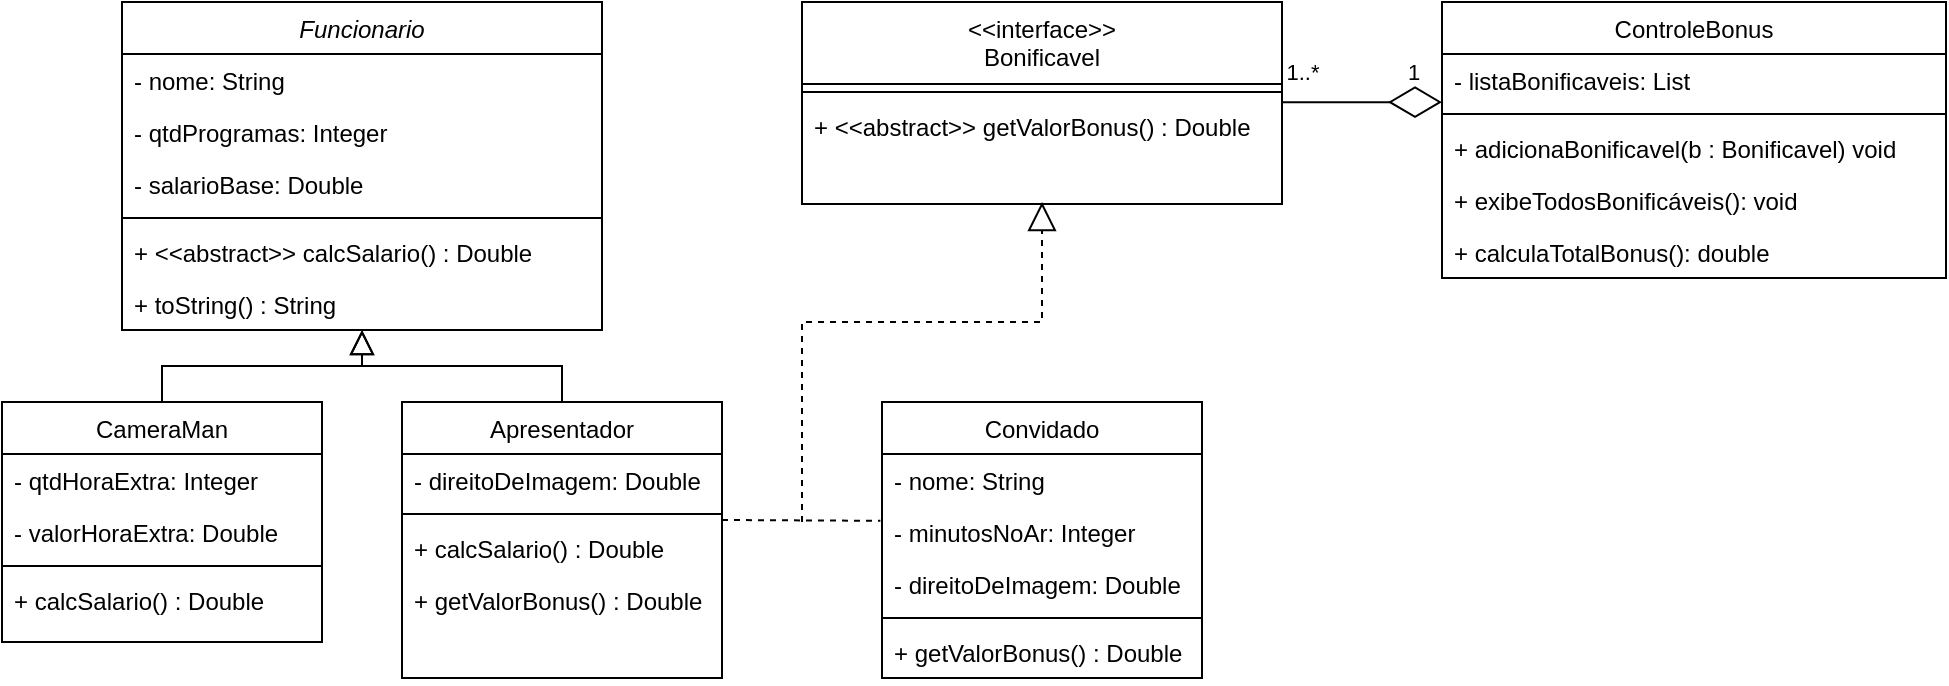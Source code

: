<mxfile version="20.2.5" type="device"><diagram id="4qI1jYL7HX4cApK7Tl17" name="Page-1"><mxGraphModel dx="1858" dy="512" grid="1" gridSize="10" guides="1" tooltips="1" connect="1" arrows="1" fold="1" page="1" pageScale="1" pageWidth="827" pageHeight="1169" math="0" shadow="0"><root><mxCell id="0"/><mxCell id="1" parent="0"/><mxCell id="-iUgbYlwG3tQzFm_cqN3-1" value="Funcionario" style="swimlane;fontStyle=2;align=center;verticalAlign=top;childLayout=stackLayout;horizontal=1;startSize=26;horizontalStack=0;resizeParent=1;resizeLast=0;collapsible=1;marginBottom=0;rounded=0;shadow=0;strokeWidth=1;" parent="1" vertex="1"><mxGeometry x="-100" y="160" width="240" height="164" as="geometry"><mxRectangle x="230" y="140" width="160" height="26" as="alternateBounds"/></mxGeometry></mxCell><mxCell id="-iUgbYlwG3tQzFm_cqN3-2" value="- nome: String" style="text;align=left;verticalAlign=top;spacingLeft=4;spacingRight=4;overflow=hidden;rotatable=0;points=[[0,0.5],[1,0.5]];portConstraint=eastwest;" parent="-iUgbYlwG3tQzFm_cqN3-1" vertex="1"><mxGeometry y="26" width="240" height="26" as="geometry"/></mxCell><mxCell id="iMxJiIhvFCxIkDFJIzJV-1" value="- qtdProgramas: Integer" style="text;align=left;verticalAlign=top;spacingLeft=4;spacingRight=4;overflow=hidden;rotatable=0;points=[[0,0.5],[1,0.5]];portConstraint=eastwest;rounded=0;shadow=0;html=0;" vertex="1" parent="-iUgbYlwG3tQzFm_cqN3-1"><mxGeometry y="52" width="240" height="26" as="geometry"/></mxCell><mxCell id="pT-8yd4KMRt4MIO6nZ7z-8" value="- salarioBase: Double" style="text;align=left;verticalAlign=top;spacingLeft=4;spacingRight=4;overflow=hidden;rotatable=0;points=[[0,0.5],[1,0.5]];portConstraint=eastwest;" parent="-iUgbYlwG3tQzFm_cqN3-1" vertex="1"><mxGeometry y="78" width="240" height="26" as="geometry"/></mxCell><mxCell id="-iUgbYlwG3tQzFm_cqN3-3" value="" style="line;html=1;strokeWidth=1;align=left;verticalAlign=middle;spacingTop=-1;spacingLeft=3;spacingRight=3;rotatable=0;labelPosition=right;points=[];portConstraint=eastwest;" parent="-iUgbYlwG3tQzFm_cqN3-1" vertex="1"><mxGeometry y="104" width="240" height="8" as="geometry"/></mxCell><mxCell id="pT-8yd4KMRt4MIO6nZ7z-21" value="+ &lt;&lt;abstract&gt;&gt; calcSalario() : Double" style="text;align=left;verticalAlign=top;spacingLeft=4;spacingRight=4;overflow=hidden;rotatable=0;points=[[0,0.5],[1,0.5]];portConstraint=eastwest;" parent="-iUgbYlwG3tQzFm_cqN3-1" vertex="1"><mxGeometry y="112" width="240" height="26" as="geometry"/></mxCell><mxCell id="-iUgbYlwG3tQzFm_cqN3-35" value="+ toString() : String" style="text;align=left;verticalAlign=top;spacingLeft=4;spacingRight=4;overflow=hidden;rotatable=0;points=[[0,0.5],[1,0.5]];portConstraint=eastwest;" parent="-iUgbYlwG3tQzFm_cqN3-1" vertex="1"><mxGeometry y="138" width="240" height="26" as="geometry"/></mxCell><mxCell id="-iUgbYlwG3tQzFm_cqN3-5" value="Apresentador" style="swimlane;fontStyle=0;align=center;verticalAlign=top;childLayout=stackLayout;horizontal=1;startSize=26;horizontalStack=0;resizeParent=1;resizeLast=0;collapsible=1;marginBottom=0;rounded=0;shadow=0;strokeWidth=1;" parent="1" vertex="1"><mxGeometry x="40" y="360" width="160" height="138" as="geometry"><mxRectangle x="130" y="380" width="160" height="26" as="alternateBounds"/></mxGeometry></mxCell><mxCell id="-iUgbYlwG3tQzFm_cqN3-7" value="- direitoDeImagem: Double" style="text;align=left;verticalAlign=top;spacingLeft=4;spacingRight=4;overflow=hidden;rotatable=0;points=[[0,0.5],[1,0.5]];portConstraint=eastwest;rounded=0;shadow=0;html=0;" parent="-iUgbYlwG3tQzFm_cqN3-5" vertex="1"><mxGeometry y="26" width="160" height="26" as="geometry"/></mxCell><mxCell id="-iUgbYlwG3tQzFm_cqN3-8" value="" style="line;html=1;strokeWidth=1;align=left;verticalAlign=middle;spacingTop=-1;spacingLeft=3;spacingRight=3;rotatable=0;labelPosition=right;points=[];portConstraint=eastwest;" parent="-iUgbYlwG3tQzFm_cqN3-5" vertex="1"><mxGeometry y="52" width="160" height="8" as="geometry"/></mxCell><mxCell id="pT-8yd4KMRt4MIO6nZ7z-23" value="+ calcSalario() : Double" style="text;align=left;verticalAlign=top;spacingLeft=4;spacingRight=4;overflow=hidden;rotatable=0;points=[[0,0.5],[1,0.5]];portConstraint=eastwest;" parent="-iUgbYlwG3tQzFm_cqN3-5" vertex="1"><mxGeometry y="60" width="160" height="26" as="geometry"/></mxCell><mxCell id="-iUgbYlwG3tQzFm_cqN3-9" value="+ getValorBonus() : Double" style="text;align=left;verticalAlign=top;spacingLeft=4;spacingRight=4;overflow=hidden;rotatable=0;points=[[0,0.5],[1,0.5]];portConstraint=eastwest;" parent="-iUgbYlwG3tQzFm_cqN3-5" vertex="1"><mxGeometry y="86" width="160" height="26" as="geometry"/></mxCell><mxCell id="-iUgbYlwG3tQzFm_cqN3-10" value="" style="endArrow=block;endSize=10;endFill=0;shadow=0;strokeWidth=1;rounded=0;edgeStyle=elbowEdgeStyle;elbow=vertical;" parent="1" source="-iUgbYlwG3tQzFm_cqN3-5" target="-iUgbYlwG3tQzFm_cqN3-1" edge="1"><mxGeometry width="160" relative="1" as="geometry"><mxPoint x="200" y="203" as="sourcePoint"/><mxPoint x="200" y="203" as="targetPoint"/></mxGeometry></mxCell><mxCell id="-iUgbYlwG3tQzFm_cqN3-11" value="Convidado" style="swimlane;fontStyle=0;align=center;verticalAlign=top;childLayout=stackLayout;horizontal=1;startSize=26;horizontalStack=0;resizeParent=1;resizeLast=0;collapsible=1;marginBottom=0;rounded=0;shadow=0;strokeWidth=1;" parent="1" vertex="1"><mxGeometry x="280" y="360" width="160" height="138" as="geometry"><mxRectangle x="340" y="380" width="170" height="26" as="alternateBounds"/></mxGeometry></mxCell><mxCell id="iMxJiIhvFCxIkDFJIzJV-9" value="- nome: String" style="text;align=left;verticalAlign=top;spacingLeft=4;spacingRight=4;overflow=hidden;rotatable=0;points=[[0,0.5],[1,0.5]];portConstraint=eastwest;" vertex="1" parent="-iUgbYlwG3tQzFm_cqN3-11"><mxGeometry y="26" width="160" height="26" as="geometry"/></mxCell><mxCell id="-iUgbYlwG3tQzFm_cqN3-12" value="- minutosNoAr: Integer" style="text;align=left;verticalAlign=top;spacingLeft=4;spacingRight=4;overflow=hidden;rotatable=0;points=[[0,0.5],[1,0.5]];portConstraint=eastwest;" parent="-iUgbYlwG3tQzFm_cqN3-11" vertex="1"><mxGeometry y="52" width="160" height="26" as="geometry"/></mxCell><mxCell id="-iUgbYlwG3tQzFm_cqN3-13" value="- direitoDeImagem: Double" style="text;align=left;verticalAlign=top;spacingLeft=4;spacingRight=4;overflow=hidden;rotatable=0;points=[[0,0.5],[1,0.5]];portConstraint=eastwest;" parent="-iUgbYlwG3tQzFm_cqN3-11" vertex="1"><mxGeometry y="78" width="160" height="26" as="geometry"/></mxCell><mxCell id="-iUgbYlwG3tQzFm_cqN3-14" value="" style="line;html=1;strokeWidth=1;align=left;verticalAlign=middle;spacingTop=-1;spacingLeft=3;spacingRight=3;rotatable=0;labelPosition=right;points=[];portConstraint=eastwest;" parent="-iUgbYlwG3tQzFm_cqN3-11" vertex="1"><mxGeometry y="104" width="160" height="8" as="geometry"/></mxCell><mxCell id="-iUgbYlwG3tQzFm_cqN3-15" value="+ getValorBonus() : Double" style="text;align=left;verticalAlign=top;spacingLeft=4;spacingRight=4;overflow=hidden;rotatable=0;points=[[0,0.5],[1,0.5]];portConstraint=eastwest;" parent="-iUgbYlwG3tQzFm_cqN3-11" vertex="1"><mxGeometry y="112" width="160" height="26" as="geometry"/></mxCell><mxCell id="-iUgbYlwG3tQzFm_cqN3-16" value="" style="endArrow=block;endSize=10;endFill=0;shadow=0;strokeWidth=1;rounded=0;edgeStyle=elbowEdgeStyle;elbow=vertical;exitX=0.5;exitY=0;exitDx=0;exitDy=0;" parent="1" source="pT-8yd4KMRt4MIO6nZ7z-16" target="-iUgbYlwG3tQzFm_cqN3-1" edge="1"><mxGeometry width="160" relative="1" as="geometry"><mxPoint x="210" y="373" as="sourcePoint"/><mxPoint x="310" y="271" as="targetPoint"/></mxGeometry></mxCell><mxCell id="-iUgbYlwG3tQzFm_cqN3-17" value="ControleBonus" style="swimlane;fontStyle=0;align=center;verticalAlign=top;childLayout=stackLayout;horizontal=1;startSize=26;horizontalStack=0;resizeParent=1;resizeLast=0;collapsible=1;marginBottom=0;rounded=0;shadow=0;strokeWidth=1;" parent="1" vertex="1"><mxGeometry x="560" y="160" width="252" height="138" as="geometry"><mxRectangle x="550" y="140" width="160" height="26" as="alternateBounds"/></mxGeometry></mxCell><mxCell id="-iUgbYlwG3tQzFm_cqN3-18" value="- listaBonificaveis: List" style="text;align=left;verticalAlign=top;spacingLeft=4;spacingRight=4;overflow=hidden;rotatable=0;points=[[0,0.5],[1,0.5]];portConstraint=eastwest;" parent="-iUgbYlwG3tQzFm_cqN3-17" vertex="1"><mxGeometry y="26" width="252" height="26" as="geometry"/></mxCell><mxCell id="-iUgbYlwG3tQzFm_cqN3-19" value="" style="line;html=1;strokeWidth=1;align=left;verticalAlign=middle;spacingTop=-1;spacingLeft=3;spacingRight=3;rotatable=0;labelPosition=right;points=[];portConstraint=eastwest;" parent="-iUgbYlwG3tQzFm_cqN3-17" vertex="1"><mxGeometry y="52" width="252" height="8" as="geometry"/></mxCell><mxCell id="-iUgbYlwG3tQzFm_cqN3-20" value="+ adicionaBonificavel(b : Bonificavel) void" style="text;align=left;verticalAlign=top;spacingLeft=4;spacingRight=4;overflow=hidden;rotatable=0;points=[[0,0.5],[1,0.5]];portConstraint=eastwest;" parent="-iUgbYlwG3tQzFm_cqN3-17" vertex="1"><mxGeometry y="60" width="252" height="26" as="geometry"/></mxCell><mxCell id="-iUgbYlwG3tQzFm_cqN3-22" value="+ exibeTodosBonificáveis(): void" style="text;align=left;verticalAlign=top;spacingLeft=4;spacingRight=4;overflow=hidden;rotatable=0;points=[[0,0.5],[1,0.5]];portConstraint=eastwest;" parent="-iUgbYlwG3tQzFm_cqN3-17" vertex="1"><mxGeometry y="86" width="252" height="26" as="geometry"/></mxCell><mxCell id="-iUgbYlwG3tQzFm_cqN3-21" value="+ calculaTotalBonus(): double" style="text;align=left;verticalAlign=top;spacingLeft=4;spacingRight=4;overflow=hidden;rotatable=0;points=[[0,0.5],[1,0.5]];portConstraint=eastwest;" parent="-iUgbYlwG3tQzFm_cqN3-17" vertex="1"><mxGeometry y="112" width="252" height="26" as="geometry"/></mxCell><mxCell id="-iUgbYlwG3tQzFm_cqN3-26" value="&lt;&lt;interface&gt;&gt;&#10;Bonificavel" style="swimlane;fontStyle=0;align=center;verticalAlign=top;childLayout=stackLayout;horizontal=1;startSize=41;horizontalStack=0;resizeParent=1;resizeLast=0;collapsible=1;marginBottom=0;rounded=0;shadow=0;strokeWidth=1;" parent="1" vertex="1"><mxGeometry x="240" y="160" width="240" height="101" as="geometry"><mxRectangle x="150" y="29" width="160" height="26" as="alternateBounds"/></mxGeometry></mxCell><mxCell id="-iUgbYlwG3tQzFm_cqN3-28" value="" style="line;html=1;strokeWidth=1;align=left;verticalAlign=middle;spacingTop=-1;spacingLeft=3;spacingRight=3;rotatable=0;labelPosition=right;points=[];portConstraint=eastwest;" parent="-iUgbYlwG3tQzFm_cqN3-26" vertex="1"><mxGeometry y="41" width="240" height="8" as="geometry"/></mxCell><mxCell id="-iUgbYlwG3tQzFm_cqN3-29" value="+ &lt;&lt;abstract&gt;&gt; getValorBonus() : Double" style="text;align=left;verticalAlign=top;spacingLeft=4;spacingRight=4;overflow=hidden;rotatable=0;points=[[0,0.5],[1,0.5]];portConstraint=eastwest;" parent="-iUgbYlwG3tQzFm_cqN3-26" vertex="1"><mxGeometry y="49" width="240" height="26" as="geometry"/></mxCell><mxCell id="pT-8yd4KMRt4MIO6nZ7z-16" value="CameraMan" style="swimlane;fontStyle=0;align=center;verticalAlign=top;childLayout=stackLayout;horizontal=1;startSize=26;horizontalStack=0;resizeParent=1;resizeLast=0;collapsible=1;marginBottom=0;rounded=0;shadow=0;strokeWidth=1;" parent="1" vertex="1"><mxGeometry x="-160" y="360" width="160" height="120" as="geometry"><mxRectangle x="130" y="380" width="160" height="26" as="alternateBounds"/></mxGeometry></mxCell><mxCell id="pT-8yd4KMRt4MIO6nZ7z-17" value="- qtdHoraExtra: Integer" style="text;align=left;verticalAlign=top;spacingLeft=4;spacingRight=4;overflow=hidden;rotatable=0;points=[[0,0.5],[1,0.5]];portConstraint=eastwest;rounded=0;shadow=0;html=0;" parent="pT-8yd4KMRt4MIO6nZ7z-16" vertex="1"><mxGeometry y="26" width="160" height="26" as="geometry"/></mxCell><mxCell id="iMxJiIhvFCxIkDFJIzJV-2" value="- valorHoraExtra: Double" style="text;align=left;verticalAlign=top;spacingLeft=4;spacingRight=4;overflow=hidden;rotatable=0;points=[[0,0.5],[1,0.5]];portConstraint=eastwest;rounded=0;shadow=0;html=0;" vertex="1" parent="pT-8yd4KMRt4MIO6nZ7z-16"><mxGeometry y="52" width="160" height="26" as="geometry"/></mxCell><mxCell id="pT-8yd4KMRt4MIO6nZ7z-19" value="" style="line;html=1;strokeWidth=1;align=left;verticalAlign=middle;spacingTop=-1;spacingLeft=3;spacingRight=3;rotatable=0;labelPosition=right;points=[];portConstraint=eastwest;" parent="pT-8yd4KMRt4MIO6nZ7z-16" vertex="1"><mxGeometry y="78" width="160" height="8" as="geometry"/></mxCell><mxCell id="pT-8yd4KMRt4MIO6nZ7z-22" value="+ calcSalario() : Double" style="text;align=left;verticalAlign=top;spacingLeft=4;spacingRight=4;overflow=hidden;rotatable=0;points=[[0,0.5],[1,0.5]];portConstraint=eastwest;" parent="pT-8yd4KMRt4MIO6nZ7z-16" vertex="1"><mxGeometry y="86" width="160" height="26" as="geometry"/></mxCell><mxCell id="pT-8yd4KMRt4MIO6nZ7z-24" value="" style="endArrow=none;dashed=1;html=1;rounded=0;entryX=-0.005;entryY=0.285;entryDx=0;entryDy=0;entryPerimeter=0;" parent="1" target="-iUgbYlwG3tQzFm_cqN3-12" edge="1"><mxGeometry width="50" height="50" relative="1" as="geometry"><mxPoint x="200" y="419" as="sourcePoint"/><mxPoint x="460" y="310" as="targetPoint"/></mxGeometry></mxCell><mxCell id="pT-8yd4KMRt4MIO6nZ7z-26" value="" style="endArrow=block;dashed=1;endFill=0;endSize=12;html=1;rounded=0;" parent="1" edge="1"><mxGeometry width="160" relative="1" as="geometry"><mxPoint x="240" y="420" as="sourcePoint"/><mxPoint x="360" y="260" as="targetPoint"/><Array as="points"><mxPoint x="240" y="320"/><mxPoint x="360" y="320"/></Array></mxGeometry></mxCell><mxCell id="pT-8yd4KMRt4MIO6nZ7z-27" value="" style="endArrow=diamondThin;endFill=0;endSize=24;html=1;rounded=0;" parent="1" edge="1"><mxGeometry width="160" relative="1" as="geometry"><mxPoint x="480" y="210.07" as="sourcePoint"/><mxPoint x="560" y="210.07" as="targetPoint"/></mxGeometry></mxCell><mxCell id="pT-8yd4KMRt4MIO6nZ7z-28" value="1..*" style="edgeLabel;html=1;align=center;verticalAlign=middle;resizable=0;points=[];" parent="1" vertex="1" connectable="0"><mxGeometry x="490.001" y="195.0" as="geometry"/></mxCell><mxCell id="pT-8yd4KMRt4MIO6nZ7z-29" value="&lt;meta charset=&quot;utf-8&quot;&gt;&lt;span style=&quot;color: rgb(0, 0, 0); font-family: Helvetica; font-size: 11px; font-style: normal; font-variant-ligatures: normal; font-variant-caps: normal; font-weight: 400; letter-spacing: normal; orphans: 2; text-align: left; text-indent: 0px; text-transform: none; widows: 2; word-spacing: 0px; -webkit-text-stroke-width: 0px; background-color: rgb(255, 255, 255); text-decoration-thickness: initial; text-decoration-style: initial; text-decoration-color: initial; float: none; display: inline !important;&quot;&gt;1&lt;/span&gt;" style="text;whiteSpace=wrap;html=1;" parent="1" vertex="1"><mxGeometry x="541" y="181" width="10" height="20" as="geometry"/></mxCell></root></mxGraphModel></diagram></mxfile>
